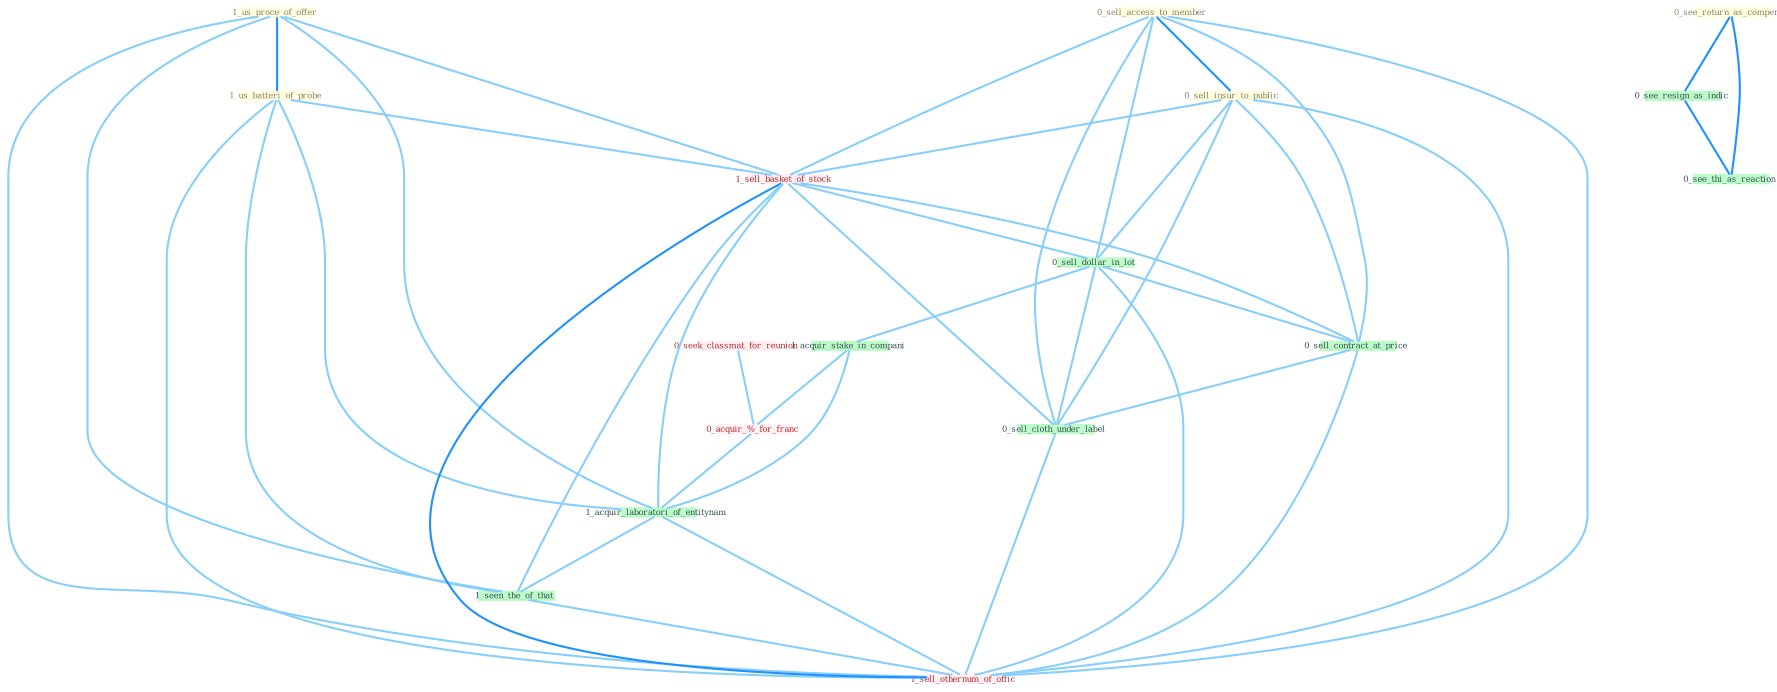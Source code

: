 Graph G{ 
    node
    [shape=polygon,style=filled,width=.5,height=.06,color="#BDFCC9",fixedsize=true,fontsize=4,
    fontcolor="#2f4f4f"];
    {node
    [color="#ffffe0", fontcolor="#8b7d6b"] "1_us_proce_of_offer " "0_sell_access_to_member " "1_us_batteri_of_probe " "0_sell_insur_to_public " "0_see_return_as_compens "}
{node [color="#fff0f5", fontcolor="#b22222"] "0_seek_classmat_for_reunion " "1_sell_basket_of_stock " "0_acquir_%_for_franc " "1_sell_othernum_of_offic "}
edge [color="#B0E2FF"];

	"1_us_proce_of_offer " -- "1_us_batteri_of_probe " [w="2", color="#1e90ff" , len=0.8];
	"1_us_proce_of_offer " -- "1_sell_basket_of_stock " [w="1", color="#87cefa" ];
	"1_us_proce_of_offer " -- "1_acquir_laboratori_of_entitynam " [w="1", color="#87cefa" ];
	"1_us_proce_of_offer " -- "1_seen_the_of_that " [w="1", color="#87cefa" ];
	"1_us_proce_of_offer " -- "1_sell_othernum_of_offic " [w="1", color="#87cefa" ];
	"0_sell_access_to_member " -- "0_sell_insur_to_public " [w="2", color="#1e90ff" , len=0.8];
	"0_sell_access_to_member " -- "1_sell_basket_of_stock " [w="1", color="#87cefa" ];
	"0_sell_access_to_member " -- "0_sell_dollar_in_lot " [w="1", color="#87cefa" ];
	"0_sell_access_to_member " -- "0_sell_contract_at_price " [w="1", color="#87cefa" ];
	"0_sell_access_to_member " -- "0_sell_cloth_under_label " [w="1", color="#87cefa" ];
	"0_sell_access_to_member " -- "1_sell_othernum_of_offic " [w="1", color="#87cefa" ];
	"1_us_batteri_of_probe " -- "1_sell_basket_of_stock " [w="1", color="#87cefa" ];
	"1_us_batteri_of_probe " -- "1_acquir_laboratori_of_entitynam " [w="1", color="#87cefa" ];
	"1_us_batteri_of_probe " -- "1_seen_the_of_that " [w="1", color="#87cefa" ];
	"1_us_batteri_of_probe " -- "1_sell_othernum_of_offic " [w="1", color="#87cefa" ];
	"0_sell_insur_to_public " -- "1_sell_basket_of_stock " [w="1", color="#87cefa" ];
	"0_sell_insur_to_public " -- "0_sell_dollar_in_lot " [w="1", color="#87cefa" ];
	"0_sell_insur_to_public " -- "0_sell_contract_at_price " [w="1", color="#87cefa" ];
	"0_sell_insur_to_public " -- "0_sell_cloth_under_label " [w="1", color="#87cefa" ];
	"0_sell_insur_to_public " -- "1_sell_othernum_of_offic " [w="1", color="#87cefa" ];
	"0_see_return_as_compens " -- "0_see_resign_as_indic " [w="2", color="#1e90ff" , len=0.8];
	"0_see_return_as_compens " -- "0_see_thi_as_reaction " [w="2", color="#1e90ff" , len=0.8];
	"0_seek_classmat_for_reunion " -- "0_acquir_%_for_franc " [w="1", color="#87cefa" ];
	"1_sell_basket_of_stock " -- "0_sell_dollar_in_lot " [w="1", color="#87cefa" ];
	"1_sell_basket_of_stock " -- "0_sell_contract_at_price " [w="1", color="#87cefa" ];
	"1_sell_basket_of_stock " -- "1_acquir_laboratori_of_entitynam " [w="1", color="#87cefa" ];
	"1_sell_basket_of_stock " -- "0_sell_cloth_under_label " [w="1", color="#87cefa" ];
	"1_sell_basket_of_stock " -- "1_seen_the_of_that " [w="1", color="#87cefa" ];
	"1_sell_basket_of_stock " -- "1_sell_othernum_of_offic " [w="2", color="#1e90ff" , len=0.8];
	"0_sell_dollar_in_lot " -- "1_acquir_stake_in_compani " [w="1", color="#87cefa" ];
	"0_sell_dollar_in_lot " -- "0_sell_contract_at_price " [w="1", color="#87cefa" ];
	"0_sell_dollar_in_lot " -- "0_sell_cloth_under_label " [w="1", color="#87cefa" ];
	"0_sell_dollar_in_lot " -- "1_sell_othernum_of_offic " [w="1", color="#87cefa" ];
	"0_see_resign_as_indic " -- "0_see_thi_as_reaction " [w="2", color="#1e90ff" , len=0.8];
	"1_acquir_stake_in_compani " -- "0_acquir_%_for_franc " [w="1", color="#87cefa" ];
	"1_acquir_stake_in_compani " -- "1_acquir_laboratori_of_entitynam " [w="1", color="#87cefa" ];
	"0_acquir_%_for_franc " -- "1_acquir_laboratori_of_entitynam " [w="1", color="#87cefa" ];
	"0_sell_contract_at_price " -- "0_sell_cloth_under_label " [w="1", color="#87cefa" ];
	"0_sell_contract_at_price " -- "1_sell_othernum_of_offic " [w="1", color="#87cefa" ];
	"1_acquir_laboratori_of_entitynam " -- "1_seen_the_of_that " [w="1", color="#87cefa" ];
	"1_acquir_laboratori_of_entitynam " -- "1_sell_othernum_of_offic " [w="1", color="#87cefa" ];
	"0_sell_cloth_under_label " -- "1_sell_othernum_of_offic " [w="1", color="#87cefa" ];
	"1_seen_the_of_that " -- "1_sell_othernum_of_offic " [w="1", color="#87cefa" ];
}